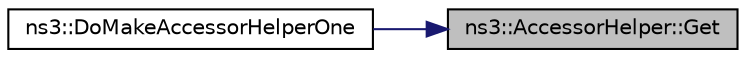 digraph "ns3::AccessorHelper::Get"
{
 // LATEX_PDF_SIZE
  edge [fontname="Helvetica",fontsize="10",labelfontname="Helvetica",labelfontsize="10"];
  node [fontname="Helvetica",fontsize="10",shape=record];
  rankdir="RL";
  Node1 [label="ns3::AccessorHelper::Get",height=0.2,width=0.4,color="black", fillcolor="grey75", style="filled", fontcolor="black",tooltip="Get the value of the underlying member into the AttributeValue."];
  Node1 -> Node2 [dir="back",color="midnightblue",fontsize="10",style="solid",fontname="Helvetica"];
  Node2 [label="ns3::DoMakeAccessorHelperOne",height=0.2,width=0.4,color="black", fillcolor="white", style="filled",URL="$group__attributeimpl.html#ga11632080afdd3a467f3c97eca3f51c96",tooltip="DoMakeAccessorHelperOne specialization for member containers."];
}
